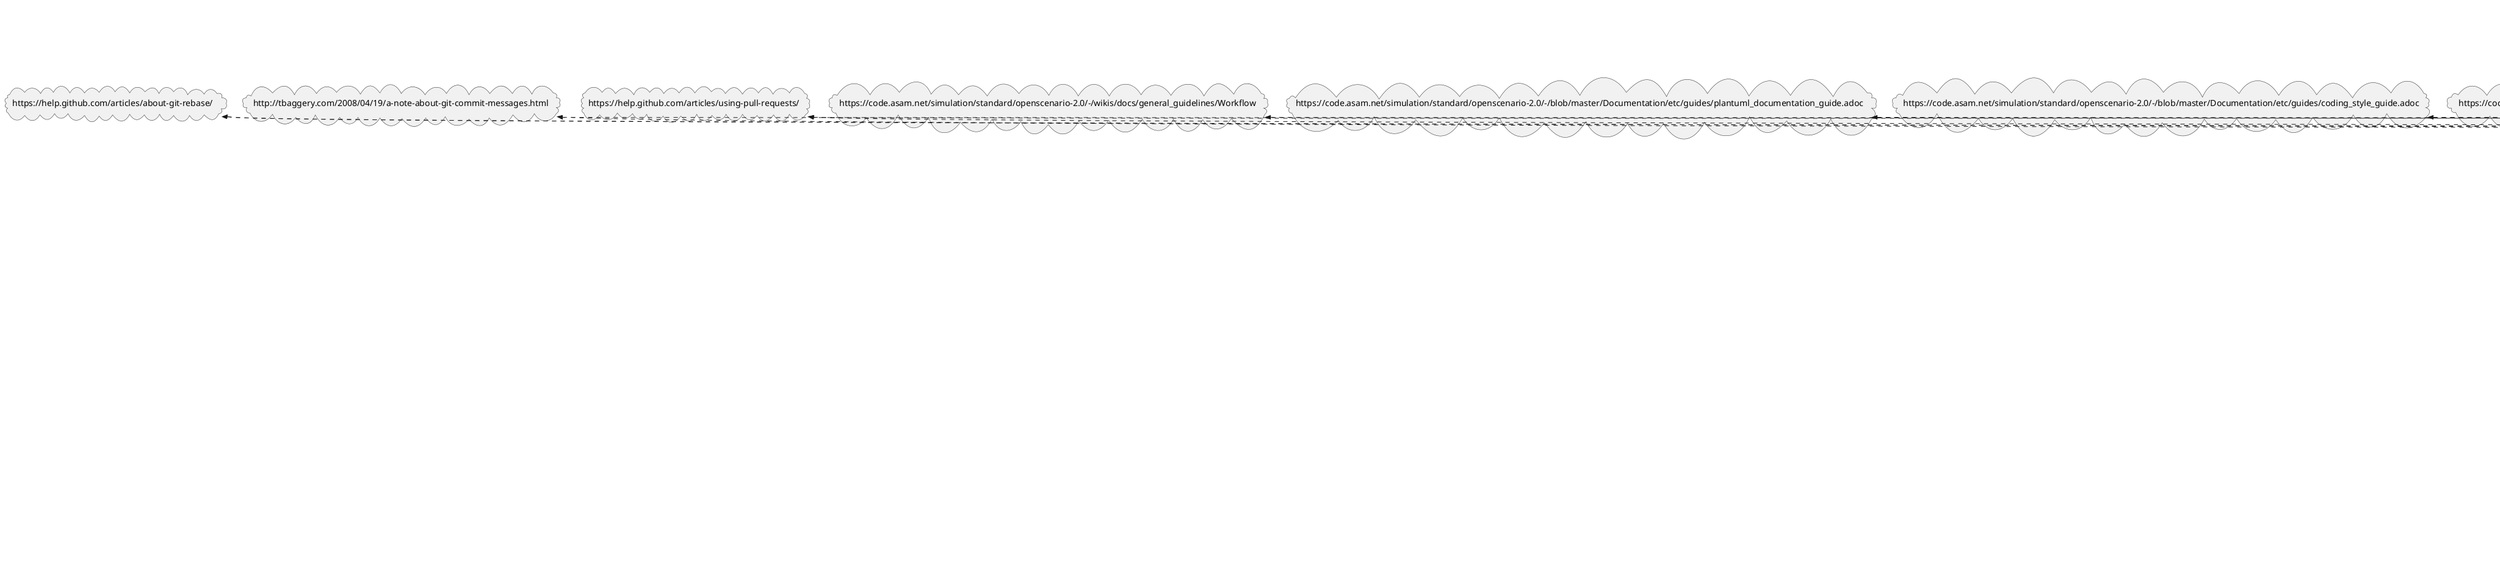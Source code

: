 @startuml
package compendium #ff5050 {
rectangle "nav.adoc" as f0_1
rectangle "antora.adoc" as f0_2
rectangle "compendium.adoc" as f0_3
rectangle "antora/build-antora-locally.adoc" as f0_4
rectangle "docker/docker-for-asciidoc.adoc" as f0_5
rectangle "docker/run-docker.adoc" as f0_6
rectangle "docker/standard-docker-config.adoc" as f0_7
rectangle "docker/wsl.adoc" as f0_8
rectangle "git/cloning-repo-tutorial.adoc" as f0_9
rectangle "git/commit-guidelines.adoc" as f0_10
rectangle "git/git-actions.adoc" as f0_11
rectangle "git/git-terminology.adoc" as f0_12
rectangle "git/maintain-a-repo.adoc" as f0_13
rectangle "git/merge-conflicts.adoc" as f0_14
rectangle "git/merge-requests.adoc" as f0_15
rectangle "git/merge.adoc" as f0_16
rectangle "git/review-code.adoc" as f0_17
rectangle "git/submodules.adoc" as f0_18
rectangle "git/transitioning-to-a-new-workflow.adoc" as f0_19
rectangle "git/working-with-git.adoc" as f0_20
rectangle "git/write-a-feature.adoc" as f0_21
rectangle "git/submodules/submodule-pull.adoc" as f0_22
rectangle "git/submodules/submodules-add.adoc" as f0_23
rectangle "git/submodules/submodules-changing-remote.adoc" as f0_24
rectangle "git/submodules/submodules-switch-version.adoc" as f0_25
rectangle "gitlab/ASAM-Issue-and-MR-Labels.adoc" as f0_26
rectangle "gitlab/Branch-Naming-Conventions.adoc" as f0_27
rectangle "gitlab/Branching.adoc" as f0_28
rectangle "gitlab/cloning-a-repository.adoc" as f0_29
rectangle "gitlab/commit-guidelines.adoc" as f0_30
rectangle "gitlab/Forking.adoc" as f0_31
rectangle "gitlab/gitlab-ide-guide.adoc" as f0_32
rectangle "gitlab/gitlab-terminology.adoc" as f0_33
rectangle "guides/Accessing_Compiled_Artifacts.adoc" as f0_34
rectangle "guides/Meeting-Guidelines.adoc" as f0_35
rectangle "guides/Platforms.adoc" as f0_36
rectangle "guides/ProjectGuidelines.adoc" as f0_37
rectangle "guides/WhatIsYaml.adoc" as f0_38
rectangle "guides/Workflow.adoc" as f0_39
rectangle "guides/WritingGuidelines.adoc" as f0_40
rectangle "implementers-forum/Feedback-Guide.adoc" as f0_41
rectangle "implementers-forum/Scenario-Writers-Guide.adoc" as f0_42
rectangle "open-source/ASAM-DCO.adoc" as f0_43
rectangle "powershell/cloning-a-repository.adoc" as f0_44
rectangle "powershell/powershell-basics.adoc" as f0_45
rectangle "powershell/run-docker.adoc" as f0_46
rectangle "sharepoint/links.adoc" as f0_47
rectangle "sharepoint/synchronizing-sharepoint-with-onedrive.adoc" as f0_48
rectangle "teams/email-notifications.adoc" as f0_49
rectangle "teams/meetings-in-teams.adoc" as f0_50
rectangle "teams/obtain-channel-email.adoc" as f0_51
rectangle "teams/polls-and-surveys.adoc" as f0_52
rectangle "teams/receive-notifications.adoc" as f0_53
rectangle "teams/teams-channel-file-structure.adoc" as f0_54
rectangle "vscode/Adding-Diagrams-To-VSCode.adoc" as f0_55
rectangle "vscode/cloning-a-repository.adoc" as f0_56
rectangle "vscode/recommended-vscode-extensions.adoc" as f0_57
rectangle "vscode/recommended-vscode-settings.adoc" as f0_58
rectangle "vscode/run-docker.adoc" as f0_59
rectangle "vscode/vscode-activity-bar.adoc" as f0_60
rectangle "vscode/vscode-command-palette.adoc" as f0_61
rectangle "vscode/VSCode-Git-Interaction.adoc" as f0_62
rectangle "vscode/vscode-install-extension.adoc" as f0_63
rectangle "vscode/vscode-interface.adoc" as f0_64
rectangle "writing_guidelines/AsciiDoc-Guide.adoc" as f0_65
rectangle "writing_guidelines/coding_style_guide.adoc" as f0_66
rectangle "writing_guidelines/plantuml_documentation_guide.adoc" as f0_67
rectangle "writing_guidelines/writing_guide.adoc" as f0_68
}
package getting-involved #5050ff {
rectangle "nav.adoc" as f1_1
rectangle "home.adoc" as f1_2
}
package getting-started #50ff50 {
rectangle "nav.adoc" as f2_1
rectangle "about-this-guide.adoc" as f2_2
rectangle "main.adoc" as f2_3
rectangle "new-here.adoc" as f2_4
rectangle "quick-setup.adoc" as f2_5
rectangle "about_guide/intentions-and-content.adoc" as f2_6
rectangle "about_guide/using-this-guide.adoc" as f2_7
rectangle "about_guide/working-on-the-guide.adoc" as f2_8
rectangle "new_here/asam-contacts.adoc" as f2_9
rectangle "new_here/current-projects.adoc" as f2_10
rectangle "new_here/how-asam-works.adoc" as f2_11
rectangle "new_here/processes-and-workflows-overview.adoc" as f2_12
rectangle "new_here/roles-overview.adoc" as f2_13
rectangle "new_here/tools-overview.adoc" as f2_14
rectangle "quick_setup/docker-standard.adoc" as f2_15
rectangle "quick_setup/git-standard.adoc" as f2_16
rectangle "quick_setup/microsoft-teams-standard.adoc" as f2_17
rectangle "quick_setup/sharepoint-standard.adoc" as f2_18
rectangle "quick_setup/vscode-standard.adoc" as f2_19
}
package project-guide #ffff50 {
rectangle "nav.adoc" as f3_1
rectangle "add-a-page.adoc" as f3_2
rectangle "add-a-partial.adoc" as f3_3
rectangle "add-new-module.adoc" as f3_4
rectangle "attachments.adoc" as f3_5
rectangle "content-structure.adoc" as f3_6
rectangle "examples.adoc" as f3_7
rectangle "home.adoc" as f3_8
rectangle "images.adoc" as f3_9
rectangle "link-concept.adoc" as f3_10
rectangle "pages-vs-partials.adoc" as f3_11
rectangle "special-macros.adoc" as f3_12
rectangle "used-attributes.adoc" as f3_13
rectangle "macros/macro-pages.adoc" as f3_14
rectangle "macros/macro-reference.adoc" as f3_15
rectangle "macros/macro-related.adoc" as f3_16
}
package role-specific #ff50ff {
rectangle "nav.adoc" as f4_1
rectangle "asam-project-roles.adoc" as f4_2
rectangle "gtm.adoc" as f4_3
rectangle "home.adoc" as f4_4
rectangle "project-lead.adoc" as f4_5
rectangle "reviewer.adoc" as f4_6
rectangle "service-provider.adoc" as f4_7
rectangle "standard-user.adoc" as f4_8
rectangle "technical-writer.adoc" as f4_9
rectangle "wg-member.adoc" as f4_10
}
package ROOT #5050d0 {
rectangle "1nav.adoc" as f5_1
rectangle "nav.adoc" as f5_2
rectangle "home.adoc" as f5_3
rectangle "linking-test.adoc" as f5_4
}
package standardization #d05050 {
rectangle "nav.adoc" as f6_1
rectangle "asam-development-process.adoc" as f6_2
rectangle "development-phase.adoc" as f6_3
rectangle "home.adoc" as f6_4
rectangle "project-setup.adoc" as f6_5
rectangle "project-types.adoc" as f6_6
rectangle "proposal-phase.adoc" as f6_7
rectangle "release-phase.adoc" as f6_8
rectangle "review-phase.adoc" as f6_9
}
package tooling #d0d050 {
rectangle "nav.adoc" as f7_1
rectangle "calendar.adoc" as f7_2
rectangle "docker.adoc" as f7_3
rectangle "drawio.adoc" as f7_4
rectangle "git.adoc" as f7_5
rectangle "gitlab.adoc" as f7_6
rectangle "overview.adoc" as f7_7
rectangle "teams-and-sharepoint.adoc" as f7_8
rectangle "vscode.adoc" as f7_9
rectangle "working-without-software-installation.adoc" as f7_10
rectangle "calendar/calendar-best-practices.adoc" as f7_11
rectangle "calendar/calendar-setup.adoc" as f7_12
rectangle "docker/docker-best-practices.adoc" as f7_13
rectangle "docker/docker-guides.adoc" as f7_14
rectangle "docker/docker-setup.adoc" as f7_15
rectangle "drawio/drawio-setup.adoc" as f7_16
rectangle "git/git-best-practices.adoc" as f7_17
rectangle "git/git-guides.adoc" as f7_18
rectangle "git/git-setup.adoc" as f7_19
rectangle "gitlab/gitlab-guides.adoc" as f7_20
rectangle "gitlab/gitlab-setup.adoc" as f7_21
rectangle "teams_and_sharepoint/teams-and-sharepoint-best-practices.adoc" as f7_22
rectangle "teams_and_sharepoint/teams-and-sharepoint-guides.adoc" as f7_23
rectangle "teams_and_sharepoint/teams-and-sharepoint-setup.adoc" as f7_24
rectangle "vscode/vscode-guides.adoc" as f7_25
rectangle "vscode/vscode-setup.adoc" as f7_26
}

f0_5 --[#FF0000]--> f7_3
f2_1 -[#00FF00]-> f2_3
f2_1 -[#00FF00]-> f2_4
f2_1 -[#00FF00]-> f2_2
f2_3 -[#00FF00]-> f2_4
f2_3 -[#00FF00]-> f2_2
f2_3 -[#00FF00]-> f2_5
f3_1 -[#CCCC00]-> f3_8
f3_1 -[#CCCC00]-> f3_6
f3_1 -[#CCCC00]-> f3_4
f3_1 -[#CCCC00]-> f3_11
f3_1 -[#CCCC00]-> f3_2
f3_1 -[#CCCC00]-> f3_3
f3_1 -[#CCCC00]-> f3_9
f3_1 -[#CCCC00]-> f3_7
f3_1 -[#CCCC00]-> f3_5
f3_1 -[#CCCC00]-> f3_12
f3_1 -[#CCCC00]-> f3_13
f3_2 -[#CCCC00]-> f3_3
f3_2 -[#CCCC00]-> f3_11
f3_2 -[#CCCC00]-> f3_6
f3_4 -[#CCCC00]-> f3_6
f3_11 -[#CCCC00]-> f3_2
f3_11 -[#CCCC00]-> f3_3
f3_13 -[#CCCC00]-> f3_4
f3_13 -[#CCCC00]-> f3_6
f3_13 -[#CCCC00]-> f3_12
f3_13 --[#CCCC00]--> f4_4
f3_13 -[#CCCC00]-> f3_13
f3_13 --[#CCCC00]--> f0_3
f3_13 --[#CCCC00]--> f6_2
f3_13 --[#CCCC00]--> f6_3
f3_13 --[#CCCC00]--> f7_3
f3_13 --[#CCCC00]--> f7_4
f3_13 -[#CCCC00]-> f3_10
f3_13 --[#CCCC00]--> f1_2
f3_13 --[#CCCC00]--> f7_5
f3_13 --[#CCCC00]--> f7_6
f3_13 --[#CCCC00]--> f7_10
f3_13 --[#CCCC00]--> f5_3
f3_13 --[#CCCC00]--> f6_4
f3_13 --[#CCCC00]--> f2_3
f3_13 -[#CCCC00]-> f3_8
f3_13 --[#CCCC00]--> f7_7
f3_13 --[#CCCC00]--> f7_2
f3_13 --[#CCCC00]--> f7_8
f3_13 -[#CCCC00]-> f3_2
f3_13 -[#CCCC00]-> f3_3
f3_13 --[#CCCC00]--> f2_4
f3_13 --[#CCCC00]--> f4_2
f3_13 -[#CCCC00]-> f3_11
f3_13 --[#CCCC00]--> f6_7
f3_13 --[#CCCC00]--> f6_8
f3_13 --[#CCCC00]--> f6_9
f3_13 --[#CCCC00]--> f7_9
f3_13 --[#CCCC00]--> f4_3
f3_13 --[#CCCC00]--> f4_5
f3_13 --[#CCCC00]--> f4_6
f3_13 --[#CCCC00]--> f4_7
f3_13 --[#CCCC00]--> f4_8
f3_13 --[#CCCC00]--> f4_9
f3_13 --[#CCCC00]--> f4_10
f6_1 -[#800000]-> f6_4
f6_1 -[#800000]-> f6_2
f6_1 -[#800000]-> f6_7
f6_1 -[#800000]-> f6_6
f6_1 -[#800000]-> f6_5
f6_1 -[#800000]-> f6_3
f6_1 -[#800000]-> f6_9
f6_1 -[#800000]-> f6_8
f7_1 -[#808000]-> f7_7
f7_1 -[#808000]-> f7_10
f7_1 -[#808000]-> f7_6
f7_1 -[#808000]-> f7_2
f7_1 -[#808000]-> f7_8
f7_1 -[#808000]-> f7_9
f7_1 -[#808000]-> f7_5
f7_1 -[#808000]-> f7_4
f7_1 -[#808000]-> f7_3
f7_5 -[#808000]-> f7_6
f7_6 -[#808000]-> f7_5
f7_7 -[#808000]-> f7_10
f7_9 -[#808000]-> f7_6
f7_10 -[#808000]-> f7_5
f7_16 -[#808000]-> f7_9
f7_19 -[#808000]-> f7_9

cloud "https://github.com/Mogztter/antora-lunr"  as u1
cloud "https://code.asam.net/common/style-resources"  as u2
cloud "https://docs.microsoft.com/en-us/windows/wsl/about"  as u3
cloud "https://help.github.com/articles/using-pull-requests/"  as u4
cloud "http://stackoverflow.com/a/17819027"  as u5
cloud "http://tbaggery.com/2008/04/19/a-note-about-git-commit-messages.html"  as u6
cloud "https://help.github.com/articles/about-git-rebase/"  as u7
cloud "https://tortoisegit.org/"  as u8
cloud "https://tortoisegit.org/docs/tortoisegit/tgit-dug-submodules.html"  as u9
cloud "https://code.asam.net"  as u10
cloud "https://docs.gitlab.com/ee/user/project/repository/web_editor.html"  as u11
cloud "https://docs.gitlab.com/ee/user/project/web_ide/#open-the-web-ide"  as u12
cloud "https://docs.gitlab.com/ee/user/project/web_ide/"  as u13
cloud "https://github.com/asam-ev"  as u14
cloud "https://code.asam.net/simulation/standard/openscenario-2.0/-/wikis/docs/git/Transitioning-to-a-new-workflow"  as u15
cloud "https://code.asam.net/help/user/project/quick_actions"  as u16
cloud "https://docs.gitlab.com/ee/user/discussions/#starting-a-review"  as u17
cloud "https://code.asam.net/simulation/standard/openscenario-2.0/-/boards/66"  as u18
cloud "https://code.asam.net/simulation/standard/openscenario-2.0/-/issues?label_name%5B%5D=ScenarioDescription"  as u19
cloud "https://code.asam.net/simulation/standard/openscenario-2.0/-/wikis/Contact-Persons-from-OSC2-Development-Project"  as u20
cloud "https://code.asam.net/simulation/standard/openscenario-2.0/-/issues?label_name%5B%5D=GeneralFeedback"  as u21
cloud "https://code.asam.net/simulation/standard/openscenario-2.0/-/issues/245"  as u22
cloud "https://code.asam.net/simulation/standard/openscenario-2.0/-/issues/new?issue%5Bassignee_id%5D=&issue%5Bmilestone_id%5D=#"  as u23
cloud "https://code.asam.net/simulation/standard/openscenario-2.0/-/jobs/artifacts/master/raw/Language/ASAM_OpenSCENARIO_BS-1-6_Language-Reference-Manual_V2-0-0.html?job=draft"  as u24
cloud "https://upload.wikimedia.org/wikipedia/commons/2/2f/PowerShell_5.0_icon.png"  as u25
cloud "https://docs.microsoft.com/en-us/powershell/scripting/overview?view=powershell-7.1"  as u26
cloud "https://asamev.sharepoint.com/sites/asamopensimulationinterface/Freigegebene%20Dokumente/Forms/AllItems.aspx"  as u27
cloud "https://asamev.sharepoint.com/sites/openscenario/Freigegebene%20Dokumente/Forms/AllItems.aspx"  as u28
cloud "https://asamev.sharepoint.com/sites/openscenario2/Freigegebene%20Dokumente/Forms/AllItems.aspx"  as u29
cloud "https://asamev.sharepoint.com/sites/openxontology/Freigegebene%20Dokumente/Forms/AllItems.aspx"  as u30
cloud "https://www.doodle.com"  as u31
cloud "https://support.microsoft.com/en-us/office/manage-notifications-in-teams-1cc31834-5fe5-412b-8edb-43fecc78413d"  as u32
cloud "https://kroki.io/examples.html"  as u33
cloud "https://code.visualstudio.com/docs/editor/versioncontrol#_git-support"  as u34
cloud "https://asciidoc.org/"  as u35
cloud "https://asciidoctor.org/docs/asciidoc-syntax-quick-reference/"  as u36
cloud "https://asciidoctor.org/docs/user-manual/"  as u37
cloud "https://www.url.com"  as u38
cloud "https://asciidoctor.org/docs/user-manual/#tables"  as u39
cloud "https://asciidoctor.org/docs/user-manual/#include-directive"  as u40
cloud "https://www.python.org/dev/peps/pep-0008/"  as u41
cloud "https://docs.asciidoctor.org/asciidoc/latest/directives/include-tagged-regions/"  as u42
cloud "https://code.asam.net/simulation/resources/-/blob/master/asciidoc_tutorial/asciidoc_tutorial.adoc"  as u43
cloud "https://code.asam.net/simulation/standard/openscenario-2.0/-/tree/master/Documentation/etc/templates"  as u44
cloud "https://code.asam.net/simulation/standard/openscenario-2.0/-/blob/master/Documentation/etc/guides/coding_style_guide.adoc"  as u45
cloud "https://code.asam.net/simulation/standard/openscenario-2.0/-/blob/master/Documentation/etc/guides/plantuml_documentation_guide.adoc"  as u46
cloud "https://code.asam.net/simulation/standard/openscenario-2.0/-/wikis/docs/general_guidelines/Workflow"  as u47
cloud "https://docs.antora.org/antora/2.1/page/create-standard-page/"  as u48
cloud "https://docs.antora.org/antora/2.1/page/#standard"  as u49
cloud "https://docs.antora.org/antora/2.1/page/#partial"  as u50
cloud "https://upload.wikimedia.org/wikipedia/commons/d/df/Microsoft_Office_Outlook_%282018%E2%80%93present%29.svg"  as u51
cloud "https://upload.wikimedia.org/wikipedia/commons/a/a5/Google_Calendar_icon_%282020%29.svg"  as u52
cloud "https://docs.docker.com/get-started/"  as u53
cloud "https://dockerlabs.collabnix.com/beginners/components/container-vs-image.html"  as u54
cloud "https://docs.docker.com/desktop/windows/install/#system-requirements"  as u55
cloud "https://docs.docker.com/desktop/windows/install/"  as u56
cloud "https://docs.docker.com/engine/install/binaries/"  as u57
cloud "https://www.docker.com/blog/updating-product-subscriptions/"  as u58
cloud "https://www.git-tower.com/learn/git/faq/git-squash"  as u59
cloud "https://code.asam.net/-/profile"  as u60
cloud "https://code.asam.net/profile/keys"  as u61

f0_4 .up.>> u1
f0_5 .up.>> u2
f0_8 .up.>> u3
f0_13 .up.>> u4
f0_16 .up.>> u5
f0_18 .up.>> u2
f0_21 .up.>> u6
f0_21 .up.>> u7
f0_21 .up.>> u4
f0_22 .up.>> u8
f0_22 .up.>> u9
f0_23 .up.>> u8
f0_23 .up.>> u9
f0_23 .up.>> u10
f0_25 .up.>> u8
f0_25 .up.>> u9
f0_32 .up.>> u11
f0_32 .up.>> u12
f0_32 .up.>> u13
f0_33 .up.>> u11
f0_33 .up.>> u12
f0_33 .up.>> u13
f0_36 .up.>> u10
f0_36 .up.>> u14
f0_39 .up.>> u15
f0_39 .up.>> u16
f0_39 .up.>> u17
f0_41 .up.>> u18
f0_41 .up.>> u19
f0_41 .up.>> u20
f0_41 .up.>> u21
f0_41 .up.>> u22
f0_42 .up.>> u23
f0_42 .up.>> u24
f0_42 .up.>> u20
f0_45 .up.>> u25
f0_45 .up.>> u26
f0_47 .up.>> u27
f0_47 .up.>> u28
f0_47 .up.>> u29
f0_47 .up.>> u30
f0_52 .up.>> u31
f0_53 .up.>> u32
f0_55 .up.>> u33
f0_62 .up.>> u34
f0_65 .up.>> u35
f0_65 .up.>> u36
f0_65 .up.>> u37
f0_65 .up.>> u38
f0_65 .up.>> u39
f0_65 .up.>> u40
f0_66 .up.>> u41
f0_68 .up.>> u42
f0_68 .up.>> u43
f0_68 .up.>> u44
f0_68 .up.>> u45
f0_68 .up.>> u46
f0_68 .up.>> u47
f3_2 .up.>> u48
f3_11 .up.>> u49
f3_11 .up.>> u50
f7_12 .up.>> u51
f7_12 .up.>> u52
f7_13 .up.>> u53
f7_13 .up.>> u54
f7_15 .up.>> u55
f7_15 .up.>> u56
f7_15 .up.>> u57
f7_15 .up.>> u58
f7_17 .up.>> u7
f7_17 .up.>> u59
f7_17 .up.>> u6
f7_19 .up.>> u60
f7_19 .up.>> u61
@enduml